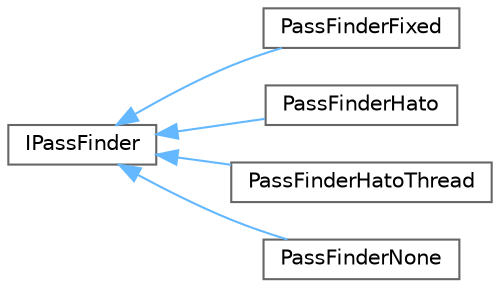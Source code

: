 digraph "クラス階層図"
{
 // LATEX_PDF_SIZE
  bgcolor="transparent";
  edge [fontname=Helvetica,fontsize=10,labelfontname=Helvetica,labelfontsize=10];
  node [fontname=Helvetica,fontsize=10,shape=box,height=0.2,width=0.4];
  rankdir="LR";
  Node0 [id="Node000000",label="IPassFinder",height=0.2,width=0.4,color="grey40", fillcolor="white", style="filled",URL="$class_i_pass_finder.html",tooltip="グラフ探索を行うクラスのインターフェイス．実体は作成できないのでこれを継承してたクラスを使うこと．"];
  Node0 -> Node1 [id="edge20_Node000000_Node000001",dir="back",color="steelblue1",style="solid",tooltip=" "];
  Node1 [id="Node000001",label="PassFinderFixed",height=0.2,width=0.4,color="grey40", fillcolor="white", style="filled",URL="$class_pass_finder_fixed.html",tooltip="再評価手法"];
  Node0 -> Node2 [id="edge21_Node000000_Node000002",dir="back",color="steelblue1",style="solid",tooltip=" "];
  Node2 [id="Node000002",label="PassFinderHato",height=0.2,width=0.4,color="grey40", fillcolor="white", style="filled",URL="$class_pass_finder_hato.html",tooltip="波東先輩の手法で，グラフ探索を行うクラス．"];
  Node0 -> Node3 [id="edge22_Node000000_Node000003",dir="back",color="steelblue1",style="solid",tooltip=" "];
  Node3 [id="Node000003",label="PassFinderHatoThread",height=0.2,width=0.4,color="grey40", fillcolor="white", style="filled",URL="$class_pass_finder_hato_thread.html",tooltip="パス探索クラス"];
  Node0 -> Node4 [id="edge23_Node000000_Node000004",dir="back",color="steelblue1",style="solid",tooltip=" "];
  Node4 [id="Node000004",label="PassFinderNone",height=0.2,width=0.4,color="grey40", fillcolor="white", style="filled",URL="$class_pass_finder_none.html",tooltip="グラフ探索を行わないクラス．Graphicクラスのデバッグを行う際に用いる．"];
}
